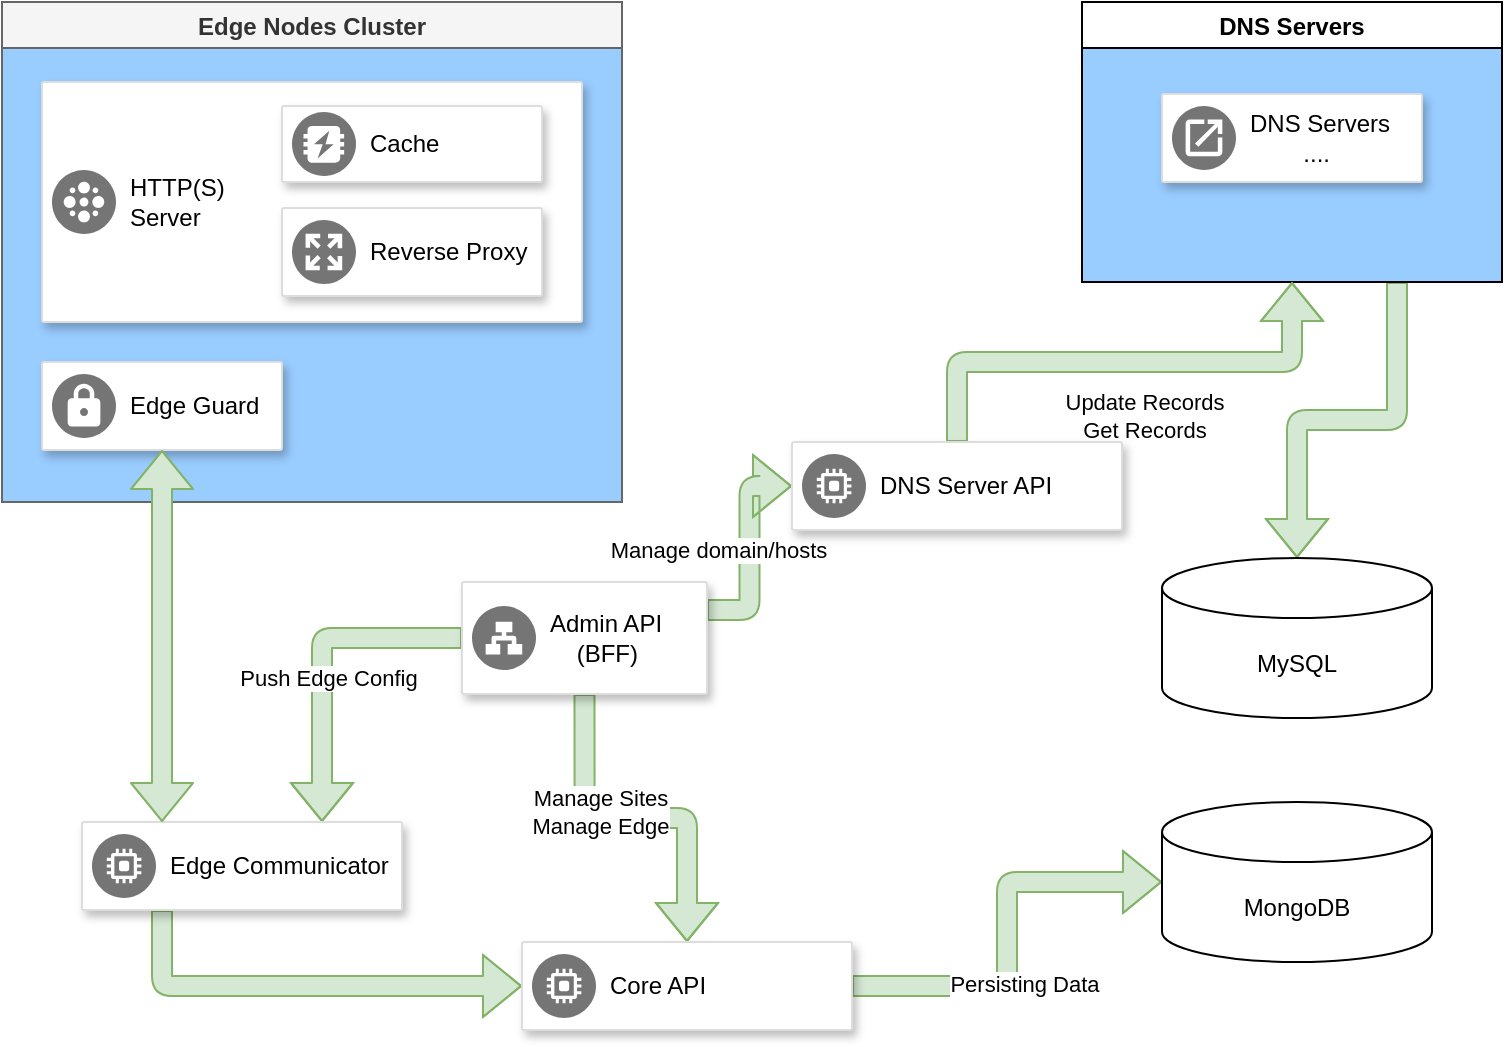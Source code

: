 <mxfile>
    <diagram id="7W4uJANwoNARfS_xtrsE" name="Page-1">
        <mxGraphModel dx="1083" dy="572" grid="1" gridSize="10" guides="1" tooltips="1" connect="1" arrows="1" fold="1" page="1" pageScale="1" pageWidth="850" pageHeight="1100" math="0" shadow="0">
            <root>
                <mxCell id="0"/>
                <mxCell id="1" parent="0"/>
                <mxCell id="30" value="Edge Nodes Cluster" style="swimlane;fillColor=#f5f5f5;strokeColor=#666666;fontColor=#333333;swimlaneFillColor=#99CCFF;" vertex="1" parent="1">
                    <mxGeometry x="30" y="10" width="310" height="250" as="geometry"/>
                </mxCell>
                <mxCell id="17" value="" style="strokeColor=#dddddd;shadow=1;strokeWidth=1;rounded=1;absoluteArcSize=1;arcSize=2;" vertex="1" parent="30">
                    <mxGeometry x="20" y="40" width="270" height="120" as="geometry"/>
                </mxCell>
                <mxCell id="18" value="HTTP(S)&lt;br&gt;Server" style="sketch=0;dashed=0;connectable=0;html=1;fillColor=#757575;strokeColor=none;shape=mxgraph.gcp2.cluster;part=1;labelPosition=right;verticalLabelPosition=middle;align=left;verticalAlign=middle;spacingLeft=5;fontSize=12;" vertex="1" parent="17">
                    <mxGeometry y="0.5" width="32" height="32" relative="1" as="geometry">
                        <mxPoint x="5" y="-16" as="offset"/>
                    </mxGeometry>
                </mxCell>
                <mxCell id="36" value="" style="strokeColor=#dddddd;shadow=1;strokeWidth=1;rounded=1;absoluteArcSize=1;arcSize=2;" vertex="1" parent="17">
                    <mxGeometry x="120" y="12" width="130" height="38" as="geometry"/>
                </mxCell>
                <mxCell id="37" value="Cache" style="sketch=0;dashed=0;connectable=0;html=1;fillColor=#757575;strokeColor=none;shape=mxgraph.gcp2.memcache;part=1;labelPosition=right;verticalLabelPosition=middle;align=left;verticalAlign=middle;spacingLeft=5;fontSize=12;" vertex="1" parent="36">
                    <mxGeometry y="0.5" width="32" height="32" relative="1" as="geometry">
                        <mxPoint x="5" y="-16" as="offset"/>
                    </mxGeometry>
                </mxCell>
                <mxCell id="38" value="" style="strokeColor=#dddddd;shadow=1;strokeWidth=1;rounded=1;absoluteArcSize=1;arcSize=2;" vertex="1" parent="17">
                    <mxGeometry x="120" y="63" width="130" height="44" as="geometry"/>
                </mxCell>
                <mxCell id="39" value="Reverse Proxy" style="sketch=0;dashed=0;connectable=0;html=1;fillColor=#757575;strokeColor=none;shape=mxgraph.gcp2.nat;part=1;labelPosition=right;verticalLabelPosition=middle;align=left;verticalAlign=middle;spacingLeft=5;fontSize=12;" vertex="1" parent="38">
                    <mxGeometry y="0.5" width="32" height="32" relative="1" as="geometry">
                        <mxPoint x="5" y="-16" as="offset"/>
                    </mxGeometry>
                </mxCell>
                <mxCell id="41" value="" style="strokeColor=#dddddd;shadow=1;strokeWidth=1;rounded=1;absoluteArcSize=1;arcSize=2;" vertex="1" parent="30">
                    <mxGeometry x="20" y="180" width="120" height="44" as="geometry"/>
                </mxCell>
                <mxCell id="42" value="Edge Guard" style="sketch=0;dashed=0;connectable=0;html=1;fillColor=#757575;strokeColor=none;shape=mxgraph.gcp2.squid_proxy;part=1;labelPosition=right;verticalLabelPosition=middle;align=left;verticalAlign=middle;spacingLeft=5;fontSize=12;" vertex="1" parent="41">
                    <mxGeometry y="0.5" width="32" height="32" relative="1" as="geometry">
                        <mxPoint x="5" y="-16" as="offset"/>
                    </mxGeometry>
                </mxCell>
                <mxCell id="74" style="edgeStyle=orthogonalEdgeStyle;shape=flexArrow;html=1;exitX=0.75;exitY=1;exitDx=0;exitDy=0;entryX=0.5;entryY=0;entryDx=0;entryDy=0;entryPerimeter=0;startArrow=none;startFill=0;fillColor=#d5e8d4;strokeColor=#82b366;" edge="1" parent="1" source="31" target="73">
                    <mxGeometry relative="1" as="geometry"/>
                </mxCell>
                <mxCell id="31" value="DNS Servers" style="swimlane;swimlaneFillColor=#99CCFF;" vertex="1" parent="1">
                    <mxGeometry x="570" y="10" width="210" height="140" as="geometry"/>
                </mxCell>
                <mxCell id="21" value="" style="strokeColor=#dddddd;shadow=1;strokeWidth=1;rounded=1;absoluteArcSize=1;arcSize=2;" vertex="1" parent="31">
                    <mxGeometry x="40" y="46" width="130" height="44" as="geometry"/>
                </mxCell>
                <mxCell id="22" value="DNS Servers&lt;br&gt;&amp;nbsp; &amp;nbsp; &amp;nbsp; &amp;nbsp; ...." style="sketch=0;dashed=0;connectable=0;html=1;fillColor=#757575;strokeColor=none;shape=mxgraph.gcp2.application_system;part=1;labelPosition=right;verticalLabelPosition=middle;align=left;verticalAlign=middle;spacingLeft=5;fontSize=12;" vertex="1" parent="21">
                    <mxGeometry y="0.5" width="32" height="32" relative="1" as="geometry">
                        <mxPoint x="5" y="-16" as="offset"/>
                    </mxGeometry>
                </mxCell>
                <mxCell id="58" style="edgeStyle=orthogonalEdgeStyle;shape=flexArrow;html=1;entryX=0;entryY=0.5;entryDx=0;entryDy=0;startArrow=none;startFill=0;exitX=1;exitY=0.25;exitDx=0;exitDy=0;fillColor=#d5e8d4;strokeColor=#82b366;" edge="1" parent="1" source="68" target="43">
                    <mxGeometry relative="1" as="geometry">
                        <mxPoint x="470" y="382" as="sourcePoint"/>
                    </mxGeometry>
                </mxCell>
                <mxCell id="62" value="Manage domain/hosts" style="edgeLabel;html=1;align=center;verticalAlign=middle;resizable=0;points=[];" vertex="1" connectable="0" parent="58">
                    <mxGeometry x="0.199" y="-2" relative="1" as="geometry">
                        <mxPoint x="-18" y="11" as="offset"/>
                    </mxGeometry>
                </mxCell>
                <mxCell id="60" style="edgeStyle=orthogonalEdgeStyle;shape=flexArrow;html=1;entryX=0.75;entryY=0;entryDx=0;entryDy=0;startArrow=none;startFill=0;exitX=0;exitY=0.5;exitDx=0;exitDy=0;fillColor=#d5e8d4;strokeColor=#82b366;" edge="1" parent="1" source="68" target="45">
                    <mxGeometry relative="1" as="geometry">
                        <mxPoint x="320" y="382" as="sourcePoint"/>
                    </mxGeometry>
                </mxCell>
                <mxCell id="64" value="Push Edge Config" style="edgeLabel;html=1;align=center;verticalAlign=middle;resizable=0;points=[];" vertex="1" connectable="0" parent="60">
                    <mxGeometry x="0.113" y="3" relative="1" as="geometry">
                        <mxPoint as="offset"/>
                    </mxGeometry>
                </mxCell>
                <mxCell id="63" style="edgeStyle=orthogonalEdgeStyle;shape=flexArrow;html=1;entryX=0.5;entryY=0;entryDx=0;entryDy=0;startArrow=none;startFill=0;exitX=0.5;exitY=1;exitDx=0;exitDy=0;fillColor=#d5e8d4;strokeColor=#82b366;" edge="1" parent="1" source="68" target="47">
                    <mxGeometry relative="1" as="geometry">
                        <mxPoint x="395" y="404" as="sourcePoint"/>
                    </mxGeometry>
                </mxCell>
                <mxCell id="65" value="Manage Sites&lt;br&gt;Manage Edge" style="edgeLabel;html=1;align=center;verticalAlign=middle;resizable=0;points=[];" vertex="1" connectable="0" parent="63">
                    <mxGeometry x="-0.212" y="3" relative="1" as="geometry">
                        <mxPoint as="offset"/>
                    </mxGeometry>
                </mxCell>
                <mxCell id="57" style="edgeStyle=orthogonalEdgeStyle;shape=flexArrow;html=1;exitX=0.5;exitY=0;exitDx=0;exitDy=0;entryX=0.5;entryY=1;entryDx=0;entryDy=0;startArrow=none;startFill=0;fillColor=#d5e8d4;strokeColor=#82b366;" edge="1" parent="1" source="43" target="31">
                    <mxGeometry relative="1" as="geometry"/>
                </mxCell>
                <mxCell id="61" value="Update Records&lt;br&gt;Get Records" style="edgeLabel;html=1;align=center;verticalAlign=middle;resizable=0;points=[];" vertex="1" connectable="0" parent="57">
                    <mxGeometry x="0.33" y="-1" relative="1" as="geometry">
                        <mxPoint x="-31" y="26" as="offset"/>
                    </mxGeometry>
                </mxCell>
                <mxCell id="43" value="" style="strokeColor=#dddddd;shadow=1;strokeWidth=1;rounded=1;absoluteArcSize=1;arcSize=2;" vertex="1" parent="1">
                    <mxGeometry x="425" y="230" width="165" height="44" as="geometry"/>
                </mxCell>
                <mxCell id="44" value="DNS Server API" style="sketch=0;dashed=0;connectable=0;html=1;fillColor=#757575;strokeColor=none;shape=mxgraph.gcp2.dedicated_game_server;part=1;labelPosition=right;verticalLabelPosition=middle;align=left;verticalAlign=middle;spacingLeft=5;fontSize=12;" vertex="1" parent="43">
                    <mxGeometry y="0.5" width="32" height="32" relative="1" as="geometry">
                        <mxPoint x="5" y="-16" as="offset"/>
                    </mxGeometry>
                </mxCell>
                <mxCell id="59" style="edgeStyle=orthogonalEdgeStyle;shape=flexArrow;html=1;entryX=0;entryY=0.5;entryDx=0;entryDy=0;startArrow=none;startFill=0;exitX=0.25;exitY=1;exitDx=0;exitDy=0;fillColor=#d5e8d4;strokeColor=#82b366;" edge="1" parent="1" source="45" target="47">
                    <mxGeometry relative="1" as="geometry"/>
                </mxCell>
                <mxCell id="45" value="" style="strokeColor=#dddddd;shadow=1;strokeWidth=1;rounded=1;absoluteArcSize=1;arcSize=2;" vertex="1" parent="1">
                    <mxGeometry x="70" y="420" width="160" height="44" as="geometry"/>
                </mxCell>
                <mxCell id="46" value="Edge Communicator" style="sketch=0;dashed=0;connectable=0;html=1;fillColor=#757575;strokeColor=none;shape=mxgraph.gcp2.dedicated_game_server;part=1;labelPosition=right;verticalLabelPosition=middle;align=left;verticalAlign=middle;spacingLeft=5;fontSize=12;" vertex="1" parent="45">
                    <mxGeometry y="0.5" width="32" height="32" relative="1" as="geometry">
                        <mxPoint x="5" y="-16" as="offset"/>
                    </mxGeometry>
                </mxCell>
                <mxCell id="71" style="edgeStyle=orthogonalEdgeStyle;shape=flexArrow;html=1;entryX=0;entryY=0.5;entryDx=0;entryDy=0;entryPerimeter=0;startArrow=none;startFill=0;fillColor=#d5e8d4;strokeColor=#82b366;" edge="1" parent="1" source="47" target="49">
                    <mxGeometry relative="1" as="geometry"/>
                </mxCell>
                <mxCell id="72" value="Persisting Data" style="edgeLabel;html=1;align=center;verticalAlign=middle;resizable=0;points=[];" vertex="1" connectable="0" parent="71">
                    <mxGeometry x="-0.3" y="1" relative="1" as="geometry">
                        <mxPoint x="13" as="offset"/>
                    </mxGeometry>
                </mxCell>
                <mxCell id="47" value="" style="strokeColor=#dddddd;shadow=1;strokeWidth=1;rounded=1;absoluteArcSize=1;arcSize=2;" vertex="1" parent="1">
                    <mxGeometry x="290" y="480" width="165" height="44" as="geometry"/>
                </mxCell>
                <mxCell id="48" value="Core API" style="sketch=0;dashed=0;connectable=0;html=1;fillColor=#757575;strokeColor=none;shape=mxgraph.gcp2.dedicated_game_server;part=1;labelPosition=right;verticalLabelPosition=middle;align=left;verticalAlign=middle;spacingLeft=5;fontSize=12;" vertex="1" parent="47">
                    <mxGeometry y="0.5" width="32" height="32" relative="1" as="geometry">
                        <mxPoint x="5" y="-16" as="offset"/>
                    </mxGeometry>
                </mxCell>
                <mxCell id="49" value="MongoDB" style="shape=cylinder3;whiteSpace=wrap;html=1;boundedLbl=1;backgroundOutline=1;size=15;" vertex="1" parent="1">
                    <mxGeometry x="610" y="410" width="135" height="80" as="geometry"/>
                </mxCell>
                <mxCell id="56" style="edgeStyle=orthogonalEdgeStyle;html=1;entryX=0.25;entryY=0;entryDx=0;entryDy=0;shape=flexArrow;startArrow=block;fillColor=#d5e8d4;strokeColor=#82b366;" edge="1" parent="1" source="41" target="45">
                    <mxGeometry relative="1" as="geometry"/>
                </mxCell>
                <mxCell id="68" value="" style="strokeColor=#dddddd;shadow=1;strokeWidth=1;rounded=1;absoluteArcSize=1;arcSize=2;" vertex="1" parent="1">
                    <mxGeometry x="260" y="300" width="122.5" height="56" as="geometry"/>
                </mxCell>
                <mxCell id="69" value="Admin API&lt;br&gt;&amp;nbsp; &amp;nbsp; (BFF)" style="sketch=0;dashed=0;connectable=0;html=1;fillColor=#757575;strokeColor=none;shape=mxgraph.gcp2.network_load_balancer;part=1;labelPosition=right;verticalLabelPosition=middle;align=left;verticalAlign=middle;spacingLeft=5;fontSize=12;" vertex="1" parent="68">
                    <mxGeometry y="0.5" width="32" height="32" relative="1" as="geometry">
                        <mxPoint x="5" y="-16" as="offset"/>
                    </mxGeometry>
                </mxCell>
                <mxCell id="73" value="MySQL" style="shape=cylinder3;whiteSpace=wrap;html=1;boundedLbl=1;backgroundOutline=1;size=15;" vertex="1" parent="1">
                    <mxGeometry x="610" y="288" width="135" height="80" as="geometry"/>
                </mxCell>
            </root>
        </mxGraphModel>
    </diagram>
</mxfile>